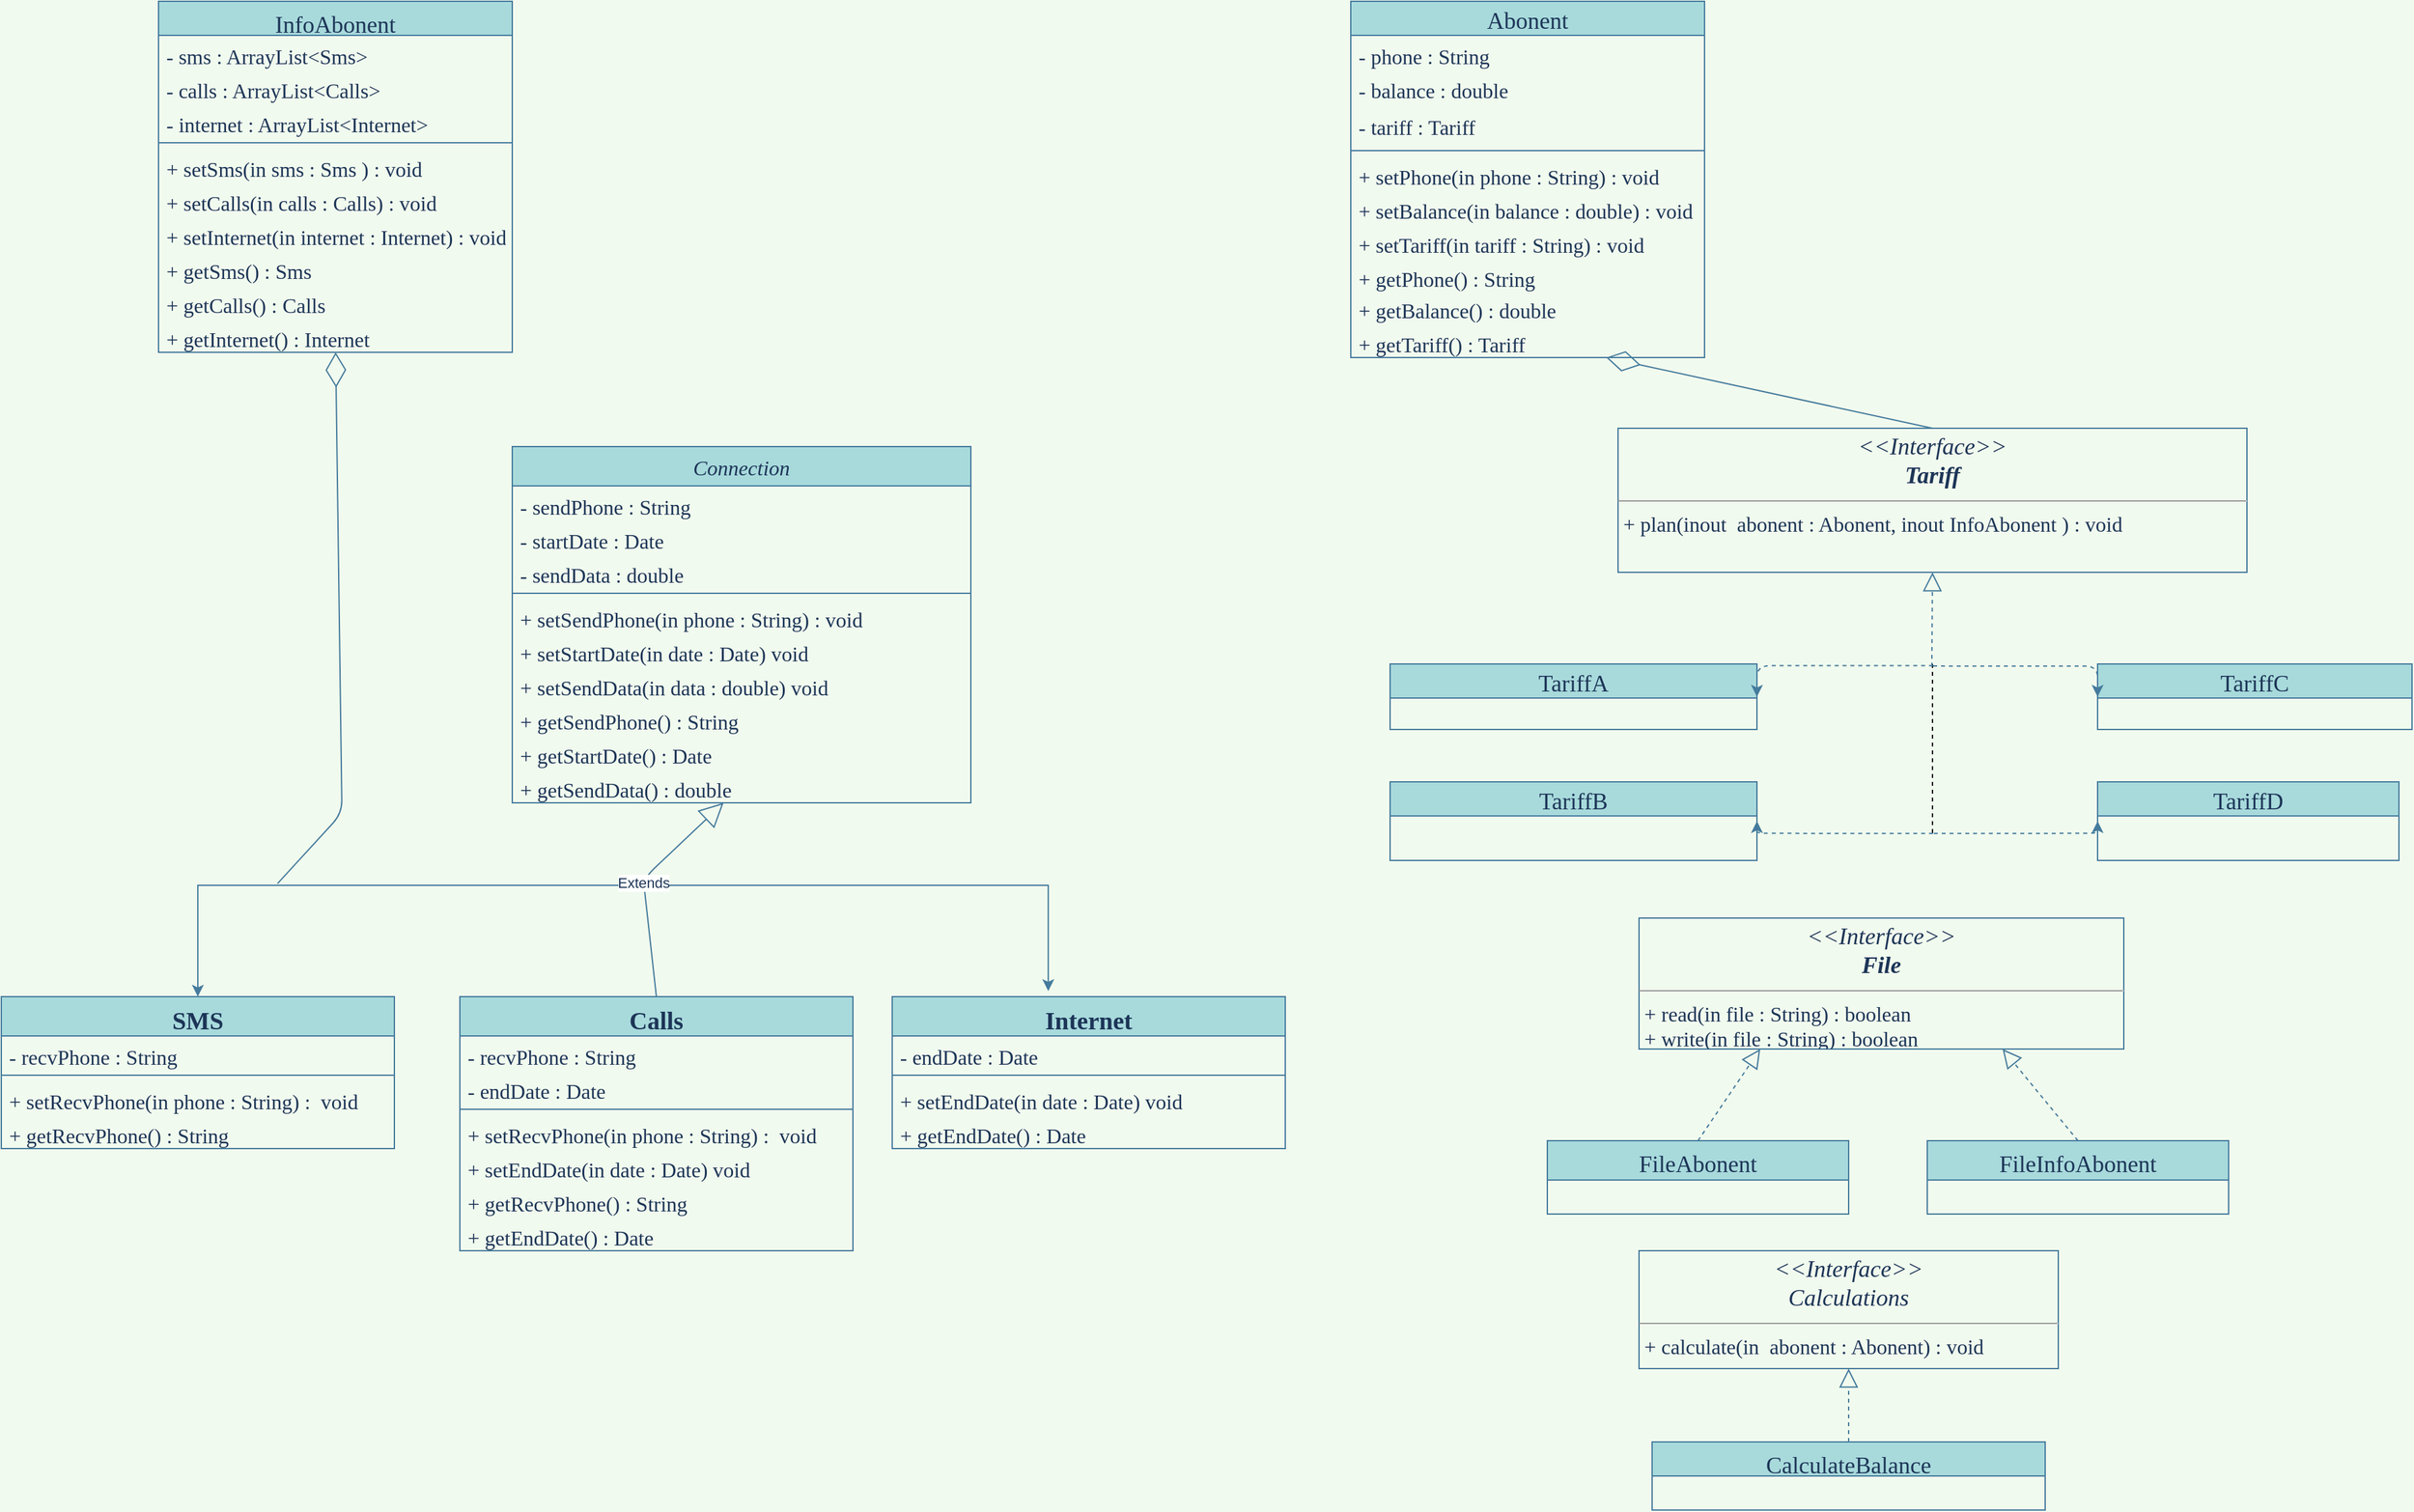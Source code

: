 <mxfile version="14.4.3" type="github">
  <diagram id="C5RBs43oDa-KdzZeNtuy" name="Page-1">
    <mxGraphModel dx="4415" dy="1150" grid="1" gridSize="10" guides="1" tooltips="1" connect="1" arrows="1" fold="1" page="1" pageScale="1" pageWidth="2339" pageHeight="3300" background="#F1FAEE" math="0" shadow="0">
      <root>
        <mxCell id="WIyWlLk6GJQsqaUBKTNV-0" />
        <mxCell id="WIyWlLk6GJQsqaUBKTNV-1" parent="WIyWlLk6GJQsqaUBKTNV-0" />
        <mxCell id="-j5h9N0yyB-RBr9caFXl-3" value="Abonent" style="swimlane;fontStyle=0;childLayout=stackLayout;horizontal=1;startSize=26;horizontalStack=0;resizeParent=1;resizeParentMax=0;resizeLast=0;collapsible=1;marginBottom=0;fontFamily=Times New Roman;fontSize=18;strokeColor=#457B9D;fontColor=#1D3557;fillColor=#A8DADC;" parent="WIyWlLk6GJQsqaUBKTNV-1" vertex="1">
          <mxGeometry x="280" y="40" width="270" height="272" as="geometry">
            <mxRectangle x="310" y="70" width="90" height="30" as="alternateBounds" />
          </mxGeometry>
        </mxCell>
        <mxCell id="-j5h9N0yyB-RBr9caFXl-4" value="- phone : String" style="text;strokeColor=none;fillColor=none;align=left;verticalAlign=top;spacingLeft=4;spacingRight=4;overflow=hidden;rotatable=0;points=[[0,0.5],[1,0.5]];portConstraint=eastwest;fontFamily=Times New Roman;fontSize=16;fontColor=#1D3557;" parent="-j5h9N0yyB-RBr9caFXl-3" vertex="1">
          <mxGeometry y="26" width="270" height="26" as="geometry" />
        </mxCell>
        <mxCell id="-j5h9N0yyB-RBr9caFXl-8" value="- balance : double" style="text;strokeColor=none;fillColor=none;align=left;verticalAlign=top;spacingLeft=4;spacingRight=4;overflow=hidden;rotatable=0;points=[[0,0.5],[1,0.5]];portConstraint=eastwest;fontFamily=Times New Roman;fontSize=16;fontColor=#1D3557;" parent="-j5h9N0yyB-RBr9caFXl-3" vertex="1">
          <mxGeometry y="52" width="270" height="28" as="geometry" />
        </mxCell>
        <mxCell id="-j5h9N0yyB-RBr9caFXl-6" value="- tariff : Tariff" style="text;strokeColor=none;fillColor=none;align=left;verticalAlign=top;spacingLeft=4;spacingRight=4;overflow=hidden;rotatable=0;points=[[0,0.5],[1,0.5]];portConstraint=eastwest;fontFamily=Times New Roman;fontSize=16;fontColor=#1D3557;" parent="-j5h9N0yyB-RBr9caFXl-3" vertex="1">
          <mxGeometry y="80" width="270" height="30" as="geometry" />
        </mxCell>
        <mxCell id="-j5h9N0yyB-RBr9caFXl-13" value="" style="line;strokeWidth=1;fillColor=none;align=left;verticalAlign=middle;spacingTop=-1;spacingLeft=3;spacingRight=3;rotatable=0;labelPosition=right;points=[];portConstraint=eastwest;fontFamily=Times New Roman;fontSize=16;strokeColor=#457B9D;fontColor=#1D3557;labelBackgroundColor=#F1FAEE;" parent="-j5h9N0yyB-RBr9caFXl-3" vertex="1">
          <mxGeometry y="110" width="270" height="8" as="geometry" />
        </mxCell>
        <mxCell id="-j5h9N0yyB-RBr9caFXl-12" value="+ setPhone(in phone : String) : void" style="text;strokeColor=none;fillColor=none;align=left;verticalAlign=top;spacingLeft=4;spacingRight=4;overflow=hidden;rotatable=0;points=[[0,0.5],[1,0.5]];portConstraint=eastwest;fontFamily=Times New Roman;fontSize=16;fontColor=#1D3557;" parent="-j5h9N0yyB-RBr9caFXl-3" vertex="1">
          <mxGeometry y="118" width="270" height="26" as="geometry" />
        </mxCell>
        <mxCell id="-j5h9N0yyB-RBr9caFXl-14" value="+ setBalance(in balance : double) : void" style="text;strokeColor=none;fillColor=none;align=left;verticalAlign=top;spacingLeft=4;spacingRight=4;overflow=hidden;rotatable=0;points=[[0,0.5],[1,0.5]];portConstraint=eastwest;fontFamily=Times New Roman;fontSize=16;fontColor=#1D3557;" parent="-j5h9N0yyB-RBr9caFXl-3" vertex="1">
          <mxGeometry y="144" width="270" height="26" as="geometry" />
        </mxCell>
        <mxCell id="-j5h9N0yyB-RBr9caFXl-15" value="+ setTariff(in tariff : String) : void" style="text;strokeColor=none;fillColor=none;align=left;verticalAlign=top;spacingLeft=4;spacingRight=4;overflow=hidden;rotatable=0;points=[[0,0.5],[1,0.5]];portConstraint=eastwest;fontFamily=Times New Roman;fontSize=16;fontColor=#1D3557;" parent="-j5h9N0yyB-RBr9caFXl-3" vertex="1">
          <mxGeometry y="170" width="270" height="26" as="geometry" />
        </mxCell>
        <mxCell id="-j5h9N0yyB-RBr9caFXl-16" value="+ getPhone() : String" style="text;strokeColor=none;fillColor=none;align=left;verticalAlign=top;spacingLeft=4;spacingRight=4;overflow=hidden;rotatable=0;points=[[0,0.5],[1,0.5]];portConstraint=eastwest;fontFamily=Times New Roman;fontSize=16;fontColor=#1D3557;" parent="-j5h9N0yyB-RBr9caFXl-3" vertex="1">
          <mxGeometry y="196" width="270" height="24" as="geometry" />
        </mxCell>
        <mxCell id="-j5h9N0yyB-RBr9caFXl-17" value="+ getBalance() : double" style="text;strokeColor=none;fillColor=none;align=left;verticalAlign=top;spacingLeft=4;spacingRight=4;overflow=hidden;rotatable=0;points=[[0,0.5],[1,0.5]];portConstraint=eastwest;fontFamily=Times New Roman;fontSize=16;fontColor=#1D3557;" parent="-j5h9N0yyB-RBr9caFXl-3" vertex="1">
          <mxGeometry y="220" width="270" height="26" as="geometry" />
        </mxCell>
        <mxCell id="-j5h9N0yyB-RBr9caFXl-18" value="+ getTariff() : Tariff" style="text;strokeColor=none;fillColor=none;align=left;verticalAlign=top;spacingLeft=4;spacingRight=4;overflow=hidden;rotatable=0;points=[[0,0.5],[1,0.5]];portConstraint=eastwest;fontFamily=Times New Roman;fontSize=16;fontColor=#1D3557;" parent="-j5h9N0yyB-RBr9caFXl-3" vertex="1">
          <mxGeometry y="246" width="270" height="26" as="geometry" />
        </mxCell>
        <mxCell id="-j5h9N0yyB-RBr9caFXl-19" value="InfoAbonent" style="swimlane;fontStyle=0;align=center;verticalAlign=top;childLayout=stackLayout;horizontal=1;startSize=26;horizontalStack=0;resizeParent=1;resizeParentMax=0;resizeLast=0;collapsible=1;marginBottom=0;fontFamily=Times New Roman;fontSize=18;strokeColor=#457B9D;fontColor=#1D3557;fillColor=#A8DADC;" parent="WIyWlLk6GJQsqaUBKTNV-1" vertex="1">
          <mxGeometry x="-630" y="40" width="270" height="268" as="geometry" />
        </mxCell>
        <mxCell id="-j5h9N0yyB-RBr9caFXl-20" value="- sms : ArrayList&lt;Sms&gt; " style="text;strokeColor=none;fillColor=none;align=left;verticalAlign=top;spacingLeft=4;spacingRight=4;overflow=hidden;rotatable=0;points=[[0,0.5],[1,0.5]];portConstraint=eastwest;fontFamily=Times New Roman;fontSize=16;fontColor=#1D3557;" parent="-j5h9N0yyB-RBr9caFXl-19" vertex="1">
          <mxGeometry y="26" width="270" height="26" as="geometry" />
        </mxCell>
        <mxCell id="-j5h9N0yyB-RBr9caFXl-23" value="- calls : ArrayList&lt;Calls&gt;" style="text;strokeColor=none;fillColor=none;align=left;verticalAlign=top;spacingLeft=4;spacingRight=4;overflow=hidden;rotatable=0;points=[[0,0.5],[1,0.5]];portConstraint=eastwest;fontFamily=Times New Roman;fontSize=16;fontColor=#1D3557;" parent="-j5h9N0yyB-RBr9caFXl-19" vertex="1">
          <mxGeometry y="52" width="270" height="26" as="geometry" />
        </mxCell>
        <mxCell id="-j5h9N0yyB-RBr9caFXl-24" value="- internet : ArrayList&lt;Internet&gt;" style="text;strokeColor=none;fillColor=none;align=left;verticalAlign=top;spacingLeft=4;spacingRight=4;overflow=hidden;rotatable=0;points=[[0,0.5],[1,0.5]];portConstraint=eastwest;fontFamily=Times New Roman;fontSize=16;fontColor=#1D3557;" parent="-j5h9N0yyB-RBr9caFXl-19" vertex="1">
          <mxGeometry y="78" width="270" height="26" as="geometry" />
        </mxCell>
        <mxCell id="-j5h9N0yyB-RBr9caFXl-21" value="" style="line;strokeWidth=1;fillColor=none;align=left;verticalAlign=middle;spacingTop=-1;spacingLeft=3;spacingRight=3;rotatable=0;labelPosition=right;points=[];portConstraint=eastwest;strokeColor=#457B9D;fontColor=#1D3557;labelBackgroundColor=#F1FAEE;" parent="-j5h9N0yyB-RBr9caFXl-19" vertex="1">
          <mxGeometry y="104" width="270" height="8" as="geometry" />
        </mxCell>
        <mxCell id="-j5h9N0yyB-RBr9caFXl-22" value="+ setSms(in sms : Sms ) : void" style="text;strokeColor=none;fillColor=none;align=left;verticalAlign=top;spacingLeft=4;spacingRight=4;overflow=hidden;rotatable=0;points=[[0,0.5],[1,0.5]];portConstraint=eastwest;fontFamily=Times New Roman;fontSize=16;fontColor=#1D3557;" parent="-j5h9N0yyB-RBr9caFXl-19" vertex="1">
          <mxGeometry y="112" width="270" height="26" as="geometry" />
        </mxCell>
        <mxCell id="-j5h9N0yyB-RBr9caFXl-25" value="+ setCalls(in calls : Calls) : void" style="text;strokeColor=none;fillColor=none;align=left;verticalAlign=top;spacingLeft=4;spacingRight=4;overflow=hidden;rotatable=0;points=[[0,0.5],[1,0.5]];portConstraint=eastwest;fontFamily=Times New Roman;fontSize=16;fontColor=#1D3557;" parent="-j5h9N0yyB-RBr9caFXl-19" vertex="1">
          <mxGeometry y="138" width="270" height="26" as="geometry" />
        </mxCell>
        <mxCell id="-j5h9N0yyB-RBr9caFXl-26" value="+ setInternet(in internet : Internet) : void" style="text;strokeColor=none;fillColor=none;align=left;verticalAlign=top;spacingLeft=4;spacingRight=4;overflow=hidden;rotatable=0;points=[[0,0.5],[1,0.5]];portConstraint=eastwest;fontFamily=Times New Roman;fontSize=16;fontColor=#1D3557;" parent="-j5h9N0yyB-RBr9caFXl-19" vertex="1">
          <mxGeometry y="164" width="270" height="26" as="geometry" />
        </mxCell>
        <mxCell id="-j5h9N0yyB-RBr9caFXl-27" value="+ getSms() : Sms" style="text;strokeColor=none;fillColor=none;align=left;verticalAlign=top;spacingLeft=4;spacingRight=4;overflow=hidden;rotatable=0;points=[[0,0.5],[1,0.5]];portConstraint=eastwest;fontFamily=Times New Roman;fontSize=16;fontColor=#1D3557;" parent="-j5h9N0yyB-RBr9caFXl-19" vertex="1">
          <mxGeometry y="190" width="270" height="26" as="geometry" />
        </mxCell>
        <mxCell id="-j5h9N0yyB-RBr9caFXl-28" value="+ getCalls() : Calls" style="text;strokeColor=none;fillColor=none;align=left;verticalAlign=top;spacingLeft=4;spacingRight=4;overflow=hidden;rotatable=0;points=[[0,0.5],[1,0.5]];portConstraint=eastwest;fontFamily=Times New Roman;fontSize=16;fontColor=#1D3557;" parent="-j5h9N0yyB-RBr9caFXl-19" vertex="1">
          <mxGeometry y="216" width="270" height="26" as="geometry" />
        </mxCell>
        <mxCell id="-j5h9N0yyB-RBr9caFXl-29" value="+ getInternet() : Internet" style="text;strokeColor=none;fillColor=none;align=left;verticalAlign=top;spacingLeft=4;spacingRight=4;overflow=hidden;rotatable=0;points=[[0,0.5],[1,0.5]];portConstraint=eastwest;fontFamily=Times New Roman;fontSize=16;fontColor=#1D3557;" parent="-j5h9N0yyB-RBr9caFXl-19" vertex="1">
          <mxGeometry y="242" width="270" height="26" as="geometry" />
        </mxCell>
        <mxCell id="-j5h9N0yyB-RBr9caFXl-64" value="&lt;p style=&quot;margin: 4px 0px 0px ; text-align: center ; font-size: 18px&quot;&gt;&lt;font style=&quot;font-size: 18px&quot; face=&quot;Times New Roman&quot;&gt;&lt;i&gt;&amp;lt;&amp;lt;Interface&amp;gt;&amp;gt;&lt;br&gt;&lt;b&gt;File&lt;/b&gt;&lt;/i&gt;&lt;br&gt;&lt;/font&gt;&lt;/p&gt;&lt;hr style=&quot;font-size: 16px&quot; size=&quot;1&quot;&gt;&lt;p style=&quot;margin: 0px 0px 0px 4px ; font-size: 16px&quot;&gt;&lt;font style=&quot;font-size: 16px&quot; face=&quot;Times New Roman&quot;&gt;+ read(in file : String) : boolean&lt;/font&gt;&lt;/p&gt;&lt;p style=&quot;margin: 0px 0px 0px 4px ; font-size: 16px&quot;&gt;&lt;font style=&quot;font-size: 16px&quot; face=&quot;Times New Roman&quot;&gt;+ write(in file : String) : boolean&lt;/font&gt;&lt;/p&gt;&lt;p style=&quot;margin: 0px 0px 0px 4px ; font-size: 16px&quot;&gt;&lt;font style=&quot;font-size: 16px&quot; face=&quot;Times New Roman&quot;&gt;&lt;br&gt;&lt;/font&gt;&lt;/p&gt;&lt;p style=&quot;margin: 0px 0px 0px 4px ; font-size: 16px&quot;&gt;&lt;font style=&quot;font-size: 16px&quot; face=&quot;Times New Roman&quot;&gt;&lt;br&gt;&lt;/font&gt;&lt;/p&gt;&lt;hr style=&quot;font-size: 16px&quot; size=&quot;1&quot;&gt;" style="verticalAlign=top;align=left;overflow=fill;fontSize=12;fontFamily=Helvetica;html=1;strokeColor=#457B9D;fontColor=#1D3557;fillColor=none;" parent="WIyWlLk6GJQsqaUBKTNV-1" vertex="1">
          <mxGeometry x="500" y="740" width="370" height="100" as="geometry" />
        </mxCell>
        <mxCell id="-j5h9N0yyB-RBr9caFXl-67" value="FileAbonent" style="swimlane;fontStyle=0;align=center;verticalAlign=top;childLayout=stackLayout;horizontal=1;startSize=30;horizontalStack=0;resizeParent=1;resizeParentMax=0;resizeLast=0;collapsible=1;marginBottom=0;fillColor=#A8DADC;fontFamily=Times New Roman;fontSize=18;strokeColor=#457B9D;fontColor=#1D3557;" parent="WIyWlLk6GJQsqaUBKTNV-1" vertex="1">
          <mxGeometry x="430" y="910" width="230" height="56" as="geometry" />
        </mxCell>
        <mxCell id="-j5h9N0yyB-RBr9caFXl-77" value="FileInfoAbonent" style="swimlane;fontStyle=0;align=center;verticalAlign=top;childLayout=stackLayout;horizontal=1;startSize=30;horizontalStack=0;resizeParent=1;resizeParentMax=0;resizeLast=0;collapsible=1;marginBottom=0;fillColor=#A8DADC;fontFamily=Times New Roman;fontSize=18;strokeColor=#457B9D;fontColor=#1D3557;" parent="WIyWlLk6GJQsqaUBKTNV-1" vertex="1">
          <mxGeometry x="720" y="910" width="230" height="56" as="geometry" />
        </mxCell>
        <mxCell id="-j5h9N0yyB-RBr9caFXl-86" value="&lt;p style=&quot;margin: 4px 0px 0px ; text-align: center ; font-size: 18px&quot;&gt;&lt;font style=&quot;font-size: 18px&quot; face=&quot;Times New Roman&quot;&gt;&lt;i&gt;&amp;lt;&amp;lt;Interface&amp;gt;&amp;gt;&lt;br&gt;Calculations&lt;/i&gt;&lt;br&gt;&lt;/font&gt;&lt;/p&gt;&lt;hr style=&quot;font-size: 16px&quot; size=&quot;1&quot;&gt;&lt;p style=&quot;margin: 0px 0px 0px 4px ; font-size: 16px&quot;&gt;&lt;font style=&quot;font-size: 16px&quot; face=&quot;Times New Roman&quot;&gt;+ calculate(in&amp;nbsp; abonent : Abonent) : void&lt;br&gt;&lt;/font&gt;&lt;/p&gt;&lt;br&gt;&lt;hr style=&quot;font-size: 16px&quot; size=&quot;1&quot;&gt;" style="verticalAlign=top;align=left;overflow=fill;fontSize=12;fontFamily=Helvetica;html=1;fillColor=none;strokeColor=#457B9D;fontColor=#1D3557;" parent="WIyWlLk6GJQsqaUBKTNV-1" vertex="1">
          <mxGeometry x="500" y="994" width="320" height="90" as="geometry" />
        </mxCell>
        <mxCell id="-j5h9N0yyB-RBr9caFXl-87" value="CalculateBalance" style="swimlane;fontStyle=0;align=center;verticalAlign=top;childLayout=stackLayout;horizontal=1;startSize=26;horizontalStack=0;resizeParent=1;resizeParentMax=0;resizeLast=0;collapsible=1;marginBottom=0;fontFamily=Times New Roman;fontSize=18;strokeColor=#457B9D;fontColor=#1D3557;fillColor=#A8DADC;" parent="WIyWlLk6GJQsqaUBKTNV-1" vertex="1">
          <mxGeometry x="510" y="1140" width="300" height="52" as="geometry" />
        </mxCell>
        <mxCell id="-j5h9N0yyB-RBr9caFXl-91" value="&lt;p style=&quot;margin: 4px 0px 0px ; text-align: center ; font-size: 18px&quot;&gt;&lt;font style=&quot;font-size: 18px&quot; face=&quot;Times New Roman&quot;&gt;&lt;i&gt;&amp;lt;&amp;lt;Interface&amp;gt;&amp;gt;&lt;br&gt;&lt;b&gt;Tariff&lt;/b&gt;&lt;/i&gt;&lt;br&gt;&lt;/font&gt;&lt;/p&gt;&lt;hr style=&quot;font-size: 16px&quot; size=&quot;1&quot;&gt;&lt;p style=&quot;margin: 0px 0px 0px 4px ; font-size: 16px&quot;&gt;&lt;font style=&quot;font-size: 16px&quot; face=&quot;Times New Roman&quot;&gt;+ plan(inout&amp;nbsp; abonent : Abonent, inout InfoAbonent ) : void&lt;br&gt;&lt;/font&gt;&lt;/p&gt;&lt;p style=&quot;margin: 0px 0px 0px 4px ; font-size: 16px&quot;&gt;&lt;font style=&quot;font-size: 16px&quot; face=&quot;Times New Roman&quot;&gt;&lt;br&gt;&lt;/font&gt;&lt;/p&gt;&lt;br&gt;&lt;hr style=&quot;font-size: 16px&quot; size=&quot;1&quot;&gt;" style="verticalAlign=top;align=left;overflow=fill;fontSize=12;fontFamily=Helvetica;html=1;fillColor=none;strokeColor=#457B9D;fontColor=#1D3557;" parent="WIyWlLk6GJQsqaUBKTNV-1" vertex="1">
          <mxGeometry x="484" y="366" width="480" height="110" as="geometry" />
        </mxCell>
        <mxCell id="hqljsWDpB1P_AWVX5IQo-0" value="TariffA" style="swimlane;fontStyle=0;childLayout=stackLayout;horizontal=1;startSize=26;horizontalStack=0;resizeParent=1;resizeParentMax=0;resizeLast=0;collapsible=1;marginBottom=0;fontFamily=Times New Roman;fontSize=18;strokeColor=#457B9D;fontColor=#1D3557;fillColor=#A8DADC;" parent="WIyWlLk6GJQsqaUBKTNV-1" vertex="1">
          <mxGeometry x="310" y="546" width="280" height="50" as="geometry" />
        </mxCell>
        <mxCell id="hqljsWDpB1P_AWVX5IQo-4" value="TariffB" style="swimlane;fontStyle=0;childLayout=stackLayout;horizontal=1;startSize=26;horizontalStack=0;resizeParent=1;resizeParentMax=0;resizeLast=0;collapsible=1;marginBottom=0;fontFamily=Times New Roman;fontSize=18;strokeColor=#457B9D;fontColor=#1D3557;fillColor=#A8DADC;" parent="WIyWlLk6GJQsqaUBKTNV-1" vertex="1">
          <mxGeometry x="310" y="636" width="280" height="60" as="geometry" />
        </mxCell>
        <mxCell id="hqljsWDpB1P_AWVX5IQo-6" value="TariffC" style="swimlane;fontStyle=0;childLayout=stackLayout;horizontal=1;startSize=26;horizontalStack=0;resizeParent=1;resizeParentMax=0;resizeLast=0;collapsible=1;marginBottom=0;fontFamily=Times New Roman;fontSize=18;strokeColor=#457B9D;fontColor=#1D3557;fillColor=#A8DADC;" parent="WIyWlLk6GJQsqaUBKTNV-1" vertex="1">
          <mxGeometry x="850" y="546" width="240" height="50" as="geometry" />
        </mxCell>
        <mxCell id="hqljsWDpB1P_AWVX5IQo-11" value="TariffD" style="swimlane;fontStyle=0;childLayout=stackLayout;horizontal=1;startSize=26;horizontalStack=0;resizeParent=1;resizeParentMax=0;resizeLast=0;collapsible=1;marginBottom=0;fontFamily=Times New Roman;fontSize=18;strokeColor=#457B9D;fontColor=#1D3557;fillColor=#A8DADC;" parent="WIyWlLk6GJQsqaUBKTNV-1" vertex="1">
          <mxGeometry x="850" y="636" width="230" height="60" as="geometry" />
        </mxCell>
        <mxCell id="ZpLnJ7WNqYZ6i3Wv0O2w-1" value="SMS" style="swimlane;fontStyle=1;align=center;verticalAlign=top;childLayout=stackLayout;horizontal=1;startSize=30;horizontalStack=0;resizeParent=1;resizeParentMax=0;resizeLast=0;collapsible=1;marginBottom=0;fontFamily=Times New Roman;fontSize=19;fillColor=#A8DADC;strokeColor=#457B9D;fontColor=#1D3557;" vertex="1" parent="WIyWlLk6GJQsqaUBKTNV-1">
          <mxGeometry x="-750" y="800" width="300" height="116" as="geometry" />
        </mxCell>
        <mxCell id="ZpLnJ7WNqYZ6i3Wv0O2w-5" value="- recvPhone : String" style="text;strokeColor=none;fillColor=none;align=left;verticalAlign=top;spacingLeft=4;spacingRight=4;overflow=hidden;rotatable=0;points=[[0,0.5],[1,0.5]];portConstraint=eastwest;fontFamily=Times New Roman;fontSize=16;fontColor=#1D3557;" vertex="1" parent="ZpLnJ7WNqYZ6i3Wv0O2w-1">
          <mxGeometry y="30" width="300" height="26" as="geometry" />
        </mxCell>
        <mxCell id="ZpLnJ7WNqYZ6i3Wv0O2w-3" value="" style="line;strokeWidth=1;fillColor=none;align=left;verticalAlign=middle;spacingTop=-1;spacingLeft=3;spacingRight=3;rotatable=0;labelPosition=right;points=[];portConstraint=eastwest;strokeColor=#457B9D;fontColor=#1D3557;labelBackgroundColor=#F1FAEE;" vertex="1" parent="ZpLnJ7WNqYZ6i3Wv0O2w-1">
          <mxGeometry y="56" width="300" height="8" as="geometry" />
        </mxCell>
        <mxCell id="ZpLnJ7WNqYZ6i3Wv0O2w-7" value="+ setRecvPhone(in phone : String) :  void" style="text;strokeColor=none;fillColor=none;align=left;verticalAlign=top;spacingLeft=4;spacingRight=4;overflow=hidden;rotatable=0;points=[[0,0.5],[1,0.5]];portConstraint=eastwest;fontFamily=Times New Roman;fontSize=16;fontColor=#1D3557;" vertex="1" parent="ZpLnJ7WNqYZ6i3Wv0O2w-1">
          <mxGeometry y="64" width="300" height="26" as="geometry" />
        </mxCell>
        <mxCell id="ZpLnJ7WNqYZ6i3Wv0O2w-11" value="+ getRecvPhone() : String" style="text;strokeColor=none;fillColor=none;align=left;verticalAlign=top;spacingLeft=4;spacingRight=4;overflow=hidden;rotatable=0;points=[[0,0.5],[1,0.5]];portConstraint=eastwest;fontFamily=Times New Roman;fontSize=16;fontColor=#1D3557;" vertex="1" parent="ZpLnJ7WNqYZ6i3Wv0O2w-1">
          <mxGeometry y="90" width="300" height="26" as="geometry" />
        </mxCell>
        <mxCell id="ZpLnJ7WNqYZ6i3Wv0O2w-14" value="Calls" style="swimlane;fontStyle=1;align=center;verticalAlign=top;childLayout=stackLayout;horizontal=1;startSize=30;horizontalStack=0;resizeParent=1;resizeParentMax=0;resizeLast=0;collapsible=1;marginBottom=0;fontFamily=Times New Roman;fontSize=19;fillColor=#A8DADC;strokeColor=#457B9D;fontColor=#1D3557;" vertex="1" parent="WIyWlLk6GJQsqaUBKTNV-1">
          <mxGeometry x="-400" y="800" width="300" height="194" as="geometry" />
        </mxCell>
        <mxCell id="ZpLnJ7WNqYZ6i3Wv0O2w-16" value="- recvPhone : String" style="text;strokeColor=none;fillColor=none;align=left;verticalAlign=top;spacingLeft=4;spacingRight=4;overflow=hidden;rotatable=0;points=[[0,0.5],[1,0.5]];portConstraint=eastwest;fontFamily=Times New Roman;fontSize=16;fontColor=#1D3557;" vertex="1" parent="ZpLnJ7WNqYZ6i3Wv0O2w-14">
          <mxGeometry y="30" width="300" height="26" as="geometry" />
        </mxCell>
        <mxCell id="ZpLnJ7WNqYZ6i3Wv0O2w-17" value="- endDate : Date" style="text;strokeColor=none;fillColor=none;align=left;verticalAlign=top;spacingLeft=4;spacingRight=4;overflow=hidden;rotatable=0;points=[[0,0.5],[1,0.5]];portConstraint=eastwest;fontFamily=Times New Roman;fontSize=16;fontColor=#1D3557;" vertex="1" parent="ZpLnJ7WNqYZ6i3Wv0O2w-14">
          <mxGeometry y="56" width="300" height="26" as="geometry" />
        </mxCell>
        <mxCell id="ZpLnJ7WNqYZ6i3Wv0O2w-18" value="" style="line;strokeWidth=1;fillColor=none;align=left;verticalAlign=middle;spacingTop=-1;spacingLeft=3;spacingRight=3;rotatable=0;labelPosition=right;points=[];portConstraint=eastwest;strokeColor=#457B9D;fontColor=#1D3557;labelBackgroundColor=#F1FAEE;" vertex="1" parent="ZpLnJ7WNqYZ6i3Wv0O2w-14">
          <mxGeometry y="82" width="300" height="8" as="geometry" />
        </mxCell>
        <mxCell id="ZpLnJ7WNqYZ6i3Wv0O2w-20" value="+ setRecvPhone(in phone : String) :  void" style="text;strokeColor=none;fillColor=none;align=left;verticalAlign=top;spacingLeft=4;spacingRight=4;overflow=hidden;rotatable=0;points=[[0,0.5],[1,0.5]];portConstraint=eastwest;fontFamily=Times New Roman;fontSize=16;fontColor=#1D3557;" vertex="1" parent="ZpLnJ7WNqYZ6i3Wv0O2w-14">
          <mxGeometry y="90" width="300" height="26" as="geometry" />
        </mxCell>
        <mxCell id="ZpLnJ7WNqYZ6i3Wv0O2w-21" value="+ setEndDate(in date : Date) void" style="text;strokeColor=none;fillColor=none;align=left;verticalAlign=top;spacingLeft=4;spacingRight=4;overflow=hidden;rotatable=0;points=[[0,0.5],[1,0.5]];portConstraint=eastwest;fontFamily=Times New Roman;fontSize=16;fontColor=#1D3557;" vertex="1" parent="ZpLnJ7WNqYZ6i3Wv0O2w-14">
          <mxGeometry y="116" width="300" height="26" as="geometry" />
        </mxCell>
        <mxCell id="ZpLnJ7WNqYZ6i3Wv0O2w-23" value="+ getRecvPhone() : String" style="text;strokeColor=none;fillColor=none;align=left;verticalAlign=top;spacingLeft=4;spacingRight=4;overflow=hidden;rotatable=0;points=[[0,0.5],[1,0.5]];portConstraint=eastwest;fontFamily=Times New Roman;fontSize=16;fontColor=#1D3557;" vertex="1" parent="ZpLnJ7WNqYZ6i3Wv0O2w-14">
          <mxGeometry y="142" width="300" height="26" as="geometry" />
        </mxCell>
        <mxCell id="ZpLnJ7WNqYZ6i3Wv0O2w-24" value="+ getEndDate() : Date" style="text;strokeColor=none;fillColor=none;align=left;verticalAlign=top;spacingLeft=4;spacingRight=4;overflow=hidden;rotatable=0;points=[[0,0.5],[1,0.5]];portConstraint=eastwest;fontFamily=Times New Roman;fontSize=16;fontColor=#1D3557;" vertex="1" parent="ZpLnJ7WNqYZ6i3Wv0O2w-14">
          <mxGeometry y="168" width="300" height="26" as="geometry" />
        </mxCell>
        <mxCell id="ZpLnJ7WNqYZ6i3Wv0O2w-31" value="Internet" style="swimlane;fontStyle=1;align=center;verticalAlign=top;childLayout=stackLayout;horizontal=1;startSize=30;horizontalStack=0;resizeParent=1;resizeParentMax=0;resizeLast=0;collapsible=1;marginBottom=0;fontFamily=Times New Roman;fontSize=19;fillColor=#A8DADC;strokeColor=#457B9D;fontColor=#1D3557;" vertex="1" parent="WIyWlLk6GJQsqaUBKTNV-1">
          <mxGeometry x="-70" y="800" width="300" height="116" as="geometry" />
        </mxCell>
        <mxCell id="ZpLnJ7WNqYZ6i3Wv0O2w-33" value="- endDate : Date" style="text;strokeColor=none;fillColor=none;align=left;verticalAlign=top;spacingLeft=4;spacingRight=4;overflow=hidden;rotatable=0;points=[[0,0.5],[1,0.5]];portConstraint=eastwest;fontFamily=Times New Roman;fontSize=16;fontColor=#1D3557;" vertex="1" parent="ZpLnJ7WNqYZ6i3Wv0O2w-31">
          <mxGeometry y="30" width="300" height="26" as="geometry" />
        </mxCell>
        <mxCell id="ZpLnJ7WNqYZ6i3Wv0O2w-34" value="" style="line;strokeWidth=1;fillColor=none;align=left;verticalAlign=middle;spacingTop=-1;spacingLeft=3;spacingRight=3;rotatable=0;labelPosition=right;points=[];portConstraint=eastwest;strokeColor=#457B9D;fontColor=#1D3557;labelBackgroundColor=#F1FAEE;" vertex="1" parent="ZpLnJ7WNqYZ6i3Wv0O2w-31">
          <mxGeometry y="56" width="300" height="8" as="geometry" />
        </mxCell>
        <mxCell id="ZpLnJ7WNqYZ6i3Wv0O2w-37" value="+ setEndDate(in date : Date) void" style="text;strokeColor=none;fillColor=none;align=left;verticalAlign=top;spacingLeft=4;spacingRight=4;overflow=hidden;rotatable=0;points=[[0,0.5],[1,0.5]];portConstraint=eastwest;fontFamily=Times New Roman;fontSize=16;fontColor=#1D3557;" vertex="1" parent="ZpLnJ7WNqYZ6i3Wv0O2w-31">
          <mxGeometry y="64" width="300" height="26" as="geometry" />
        </mxCell>
        <mxCell id="ZpLnJ7WNqYZ6i3Wv0O2w-40" value="+ getEndDate() : Date" style="text;strokeColor=none;fillColor=none;align=left;verticalAlign=top;spacingLeft=4;spacingRight=4;overflow=hidden;rotatable=0;points=[[0,0.5],[1,0.5]];portConstraint=eastwest;fontFamily=Times New Roman;fontSize=16;fontColor=#1D3557;" vertex="1" parent="ZpLnJ7WNqYZ6i3Wv0O2w-31">
          <mxGeometry y="90" width="300" height="26" as="geometry" />
        </mxCell>
        <mxCell id="ZpLnJ7WNqYZ6i3Wv0O2w-41" value="Connection" style="swimlane;fontStyle=2;align=center;verticalAlign=top;childLayout=stackLayout;horizontal=1;startSize=30;horizontalStack=0;resizeParent=1;resizeParentMax=0;resizeLast=0;collapsible=1;marginBottom=0;fontFamily=Times New Roman;fontSize=16;fillColor=#A8DADC;strokeColor=#457B9D;fontColor=#1D3557;" vertex="1" parent="WIyWlLk6GJQsqaUBKTNV-1">
          <mxGeometry x="-360" y="380" width="350" height="272" as="geometry" />
        </mxCell>
        <mxCell id="ZpLnJ7WNqYZ6i3Wv0O2w-2" value="- sendPhone : String" style="text;strokeColor=none;fillColor=none;align=left;verticalAlign=top;spacingLeft=4;spacingRight=4;overflow=hidden;rotatable=0;points=[[0,0.5],[1,0.5]];portConstraint=eastwest;fontFamily=Times New Roman;fontSize=16;fontColor=#1D3557;" vertex="1" parent="ZpLnJ7WNqYZ6i3Wv0O2w-41">
          <mxGeometry y="30" width="350" height="26" as="geometry" />
        </mxCell>
        <mxCell id="ZpLnJ7WNqYZ6i3Wv0O2w-6" value="- startDate : Date" style="text;strokeColor=none;fillColor=none;align=left;verticalAlign=top;spacingLeft=4;spacingRight=4;overflow=hidden;rotatable=0;points=[[0,0.5],[1,0.5]];portConstraint=eastwest;fontFamily=Times New Roman;fontSize=16;fontColor=#1D3557;" vertex="1" parent="ZpLnJ7WNqYZ6i3Wv0O2w-41">
          <mxGeometry y="56" width="350" height="26" as="geometry" />
        </mxCell>
        <mxCell id="ZpLnJ7WNqYZ6i3Wv0O2w-30" value="- sendData : double" style="text;strokeColor=none;fillColor=none;align=left;verticalAlign=top;spacingLeft=4;spacingRight=4;overflow=hidden;rotatable=0;points=[[0,0.5],[1,0.5]];portConstraint=eastwest;fontFamily=Times New Roman;fontSize=16;fontColor=#1D3557;" vertex="1" parent="ZpLnJ7WNqYZ6i3Wv0O2w-41">
          <mxGeometry y="82" width="350" height="26" as="geometry" />
        </mxCell>
        <mxCell id="ZpLnJ7WNqYZ6i3Wv0O2w-43" value="" style="line;strokeWidth=1;fillColor=none;align=left;verticalAlign=middle;spacingTop=-1;spacingLeft=3;spacingRight=3;rotatable=0;labelPosition=right;points=[];portConstraint=eastwest;strokeColor=#457B9D;fontColor=#1D3557;labelBackgroundColor=#F1FAEE;" vertex="1" parent="ZpLnJ7WNqYZ6i3Wv0O2w-41">
          <mxGeometry y="108" width="350" height="8" as="geometry" />
        </mxCell>
        <mxCell id="ZpLnJ7WNqYZ6i3Wv0O2w-4" value="+ setSendPhone(in phone : String) : void" style="text;strokeColor=none;fillColor=none;align=left;verticalAlign=top;spacingLeft=4;spacingRight=4;overflow=hidden;rotatable=0;points=[[0,0.5],[1,0.5]];portConstraint=eastwest;fontFamily=Times New Roman;fontSize=16;fontColor=#1D3557;" vertex="1" parent="ZpLnJ7WNqYZ6i3Wv0O2w-41">
          <mxGeometry y="116" width="350" height="26" as="geometry" />
        </mxCell>
        <mxCell id="ZpLnJ7WNqYZ6i3Wv0O2w-8" value="+ setStartDate(in date : Date) void" style="text;strokeColor=none;fillColor=none;align=left;verticalAlign=top;spacingLeft=4;spacingRight=4;overflow=hidden;rotatable=0;points=[[0,0.5],[1,0.5]];portConstraint=eastwest;fontFamily=Times New Roman;fontSize=16;fontColor=#1D3557;" vertex="1" parent="ZpLnJ7WNqYZ6i3Wv0O2w-41">
          <mxGeometry y="142" width="350" height="26" as="geometry" />
        </mxCell>
        <mxCell id="ZpLnJ7WNqYZ6i3Wv0O2w-55" value="+ setSendData(in data : double) void" style="text;strokeColor=none;fillColor=none;align=left;verticalAlign=top;spacingLeft=4;spacingRight=4;overflow=hidden;rotatable=0;points=[[0,0.5],[1,0.5]];portConstraint=eastwest;fontFamily=Times New Roman;fontSize=16;fontColor=#1D3557;" vertex="1" parent="ZpLnJ7WNqYZ6i3Wv0O2w-41">
          <mxGeometry y="168" width="350" height="26" as="geometry" />
        </mxCell>
        <mxCell id="ZpLnJ7WNqYZ6i3Wv0O2w-9" value="+ getSendPhone() : String" style="text;strokeColor=none;fillColor=none;align=left;verticalAlign=top;spacingLeft=4;spacingRight=4;overflow=hidden;rotatable=0;points=[[0,0.5],[1,0.5]];portConstraint=eastwest;fontFamily=Times New Roman;fontSize=16;fontColor=#1D3557;" vertex="1" parent="ZpLnJ7WNqYZ6i3Wv0O2w-41">
          <mxGeometry y="194" width="350" height="26" as="geometry" />
        </mxCell>
        <mxCell id="ZpLnJ7WNqYZ6i3Wv0O2w-12" value="+ getStartDate() : Date" style="text;strokeColor=none;fillColor=none;align=left;verticalAlign=top;spacingLeft=4;spacingRight=4;overflow=hidden;rotatable=0;points=[[0,0.5],[1,0.5]];portConstraint=eastwest;fontFamily=Times New Roman;fontSize=16;fontColor=#1D3557;" vertex="1" parent="ZpLnJ7WNqYZ6i3Wv0O2w-41">
          <mxGeometry y="220" width="350" height="26" as="geometry" />
        </mxCell>
        <mxCell id="ZpLnJ7WNqYZ6i3Wv0O2w-56" value="+ getSendData() : double" style="text;strokeColor=none;fillColor=none;align=left;verticalAlign=top;spacingLeft=4;spacingRight=4;overflow=hidden;rotatable=0;points=[[0,0.5],[1,0.5]];portConstraint=eastwest;fontFamily=Times New Roman;fontSize=16;fontColor=#1D3557;" vertex="1" parent="ZpLnJ7WNqYZ6i3Wv0O2w-41">
          <mxGeometry y="246" width="350" height="26" as="geometry" />
        </mxCell>
        <mxCell id="ZpLnJ7WNqYZ6i3Wv0O2w-57" value="" style="endArrow=block;dashed=1;endFill=0;endSize=12;html=1;fontFamily=Times New Roman;fontSize=16;entryX=0.25;entryY=1;entryDx=0;entryDy=0;exitX=0.5;exitY=0;exitDx=0;exitDy=0;strokeColor=#457B9D;fontColor=#1D3557;labelBackgroundColor=#F1FAEE;" edge="1" parent="WIyWlLk6GJQsqaUBKTNV-1" source="-j5h9N0yyB-RBr9caFXl-67" target="-j5h9N0yyB-RBr9caFXl-64">
          <mxGeometry width="160" relative="1" as="geometry">
            <mxPoint x="590" y="970" as="sourcePoint" />
            <mxPoint x="750" y="970" as="targetPoint" />
          </mxGeometry>
        </mxCell>
        <mxCell id="ZpLnJ7WNqYZ6i3Wv0O2w-58" value="" style="endArrow=block;dashed=1;endFill=0;endSize=12;html=1;fontFamily=Times New Roman;fontSize=16;exitX=0.5;exitY=0;exitDx=0;exitDy=0;entryX=0.75;entryY=1;entryDx=0;entryDy=0;strokeColor=#457B9D;fontColor=#1D3557;labelBackgroundColor=#F1FAEE;" edge="1" parent="WIyWlLk6GJQsqaUBKTNV-1" source="-j5h9N0yyB-RBr9caFXl-77" target="-j5h9N0yyB-RBr9caFXl-64">
          <mxGeometry width="160" relative="1" as="geometry">
            <mxPoint x="590" y="970" as="sourcePoint" />
            <mxPoint x="670" y="910" as="targetPoint" />
          </mxGeometry>
        </mxCell>
        <mxCell id="ZpLnJ7WNqYZ6i3Wv0O2w-59" value="" style="endArrow=block;dashed=1;endFill=0;endSize=12;html=1;fontFamily=Times New Roman;fontSize=16;entryX=0.5;entryY=1;entryDx=0;entryDy=0;exitX=0.5;exitY=0;exitDx=0;exitDy=0;strokeColor=#457B9D;fontColor=#1D3557;labelBackgroundColor=#F1FAEE;" edge="1" parent="WIyWlLk6GJQsqaUBKTNV-1" source="-j5h9N0yyB-RBr9caFXl-87" target="-j5h9N0yyB-RBr9caFXl-86">
          <mxGeometry width="160" relative="1" as="geometry">
            <mxPoint x="610" y="1280" as="sourcePoint" />
            <mxPoint x="770" y="1280" as="targetPoint" />
          </mxGeometry>
        </mxCell>
        <mxCell id="ZpLnJ7WNqYZ6i3Wv0O2w-114" style="edgeStyle=orthogonalEdgeStyle;rounded=0;orthogonalLoop=1;jettySize=auto;html=1;entryX=0.397;entryY=-0.037;entryDx=0;entryDy=0;entryPerimeter=0;fontFamily=Times New Roman;fontSize=16;strokeColor=#457B9D;fontColor=#1D3557;labelBackgroundColor=#F1FAEE;" edge="1" parent="WIyWlLk6GJQsqaUBKTNV-1" source="ZpLnJ7WNqYZ6i3Wv0O2w-113" target="ZpLnJ7WNqYZ6i3Wv0O2w-31">
          <mxGeometry relative="1" as="geometry" />
        </mxCell>
        <mxCell id="ZpLnJ7WNqYZ6i3Wv0O2w-115" style="edgeStyle=orthogonalEdgeStyle;rounded=0;orthogonalLoop=1;jettySize=auto;html=1;entryX=0.5;entryY=0;entryDx=0;entryDy=0;fontFamily=Times New Roman;fontSize=16;strokeColor=#457B9D;fontColor=#1D3557;labelBackgroundColor=#F1FAEE;" edge="1" parent="WIyWlLk6GJQsqaUBKTNV-1" source="ZpLnJ7WNqYZ6i3Wv0O2w-113" target="ZpLnJ7WNqYZ6i3Wv0O2w-1">
          <mxGeometry relative="1" as="geometry" />
        </mxCell>
        <mxCell id="ZpLnJ7WNqYZ6i3Wv0O2w-113" value="" style="line;strokeWidth=1;fillColor=none;align=left;verticalAlign=middle;spacingTop=-1;spacingLeft=3;spacingRight=3;rotatable=0;labelPosition=right;points=[];portConstraint=eastwest;fontFamily=Times New Roman;fontSize=16;direction=west;strokeColor=#457B9D;fontColor=#1D3557;labelBackgroundColor=#F1FAEE;" vertex="1" parent="WIyWlLk6GJQsqaUBKTNV-1">
          <mxGeometry x="-550" y="710" width="540" height="10" as="geometry" />
        </mxCell>
        <mxCell id="ZpLnJ7WNqYZ6i3Wv0O2w-134" value="" style="endArrow=diamondThin;endFill=0;endSize=24;html=1;strokeColor=#457B9D;fillColor=#A8DADC;fontColor=#1D3557;exitX=0.98;exitY=0.633;exitDx=0;exitDy=0;exitPerimeter=0;" edge="1" parent="WIyWlLk6GJQsqaUBKTNV-1" source="ZpLnJ7WNqYZ6i3Wv0O2w-113" target="-j5h9N0yyB-RBr9caFXl-29">
          <mxGeometry width="160" relative="1" as="geometry">
            <mxPoint x="-20" y="760" as="sourcePoint" />
            <mxPoint x="200" y="510" as="targetPoint" />
            <Array as="points">
              <mxPoint x="-490" y="660" />
            </Array>
          </mxGeometry>
        </mxCell>
        <mxCell id="ZpLnJ7WNqYZ6i3Wv0O2w-135" value="" style="endArrow=diamondThin;endFill=0;endSize=24;html=1;strokeColor=#457B9D;fillColor=#A8DADC;fontColor=#1D3557;exitX=0.5;exitY=0;exitDx=0;exitDy=0;" edge="1" parent="WIyWlLk6GJQsqaUBKTNV-1" source="-j5h9N0yyB-RBr9caFXl-91" target="-j5h9N0yyB-RBr9caFXl-18">
          <mxGeometry width="160" relative="1" as="geometry">
            <mxPoint x="930" y="536" as="sourcePoint" />
            <mxPoint x="1090" y="536" as="targetPoint" />
          </mxGeometry>
        </mxCell>
        <mxCell id="ZpLnJ7WNqYZ6i3Wv0O2w-153" value="" style="line;strokeWidth=1;fillColor=none;align=left;verticalAlign=middle;spacingTop=-1;spacingLeft=3;spacingRight=3;rotatable=0;labelPosition=right;points=[];portConstraint=eastwest;rounded=0;sketch=0;fontColor=#1D3557;direction=south;dashed=1;" vertex="1" parent="WIyWlLk6GJQsqaUBKTNV-1">
          <mxGeometry x="720" y="546" width="8" height="130" as="geometry" />
        </mxCell>
        <mxCell id="ZpLnJ7WNqYZ6i3Wv0O2w-154" value="" style="edgeStyle=segmentEdgeStyle;endArrow=classic;html=1;strokeColor=#457B9D;fillColor=#A8DADC;fontColor=#1D3557;exitX=0.012;exitY=0.438;exitDx=0;exitDy=0;exitPerimeter=0;entryX=0;entryY=0.5;entryDx=0;entryDy=0;dashed=1;" edge="1" parent="WIyWlLk6GJQsqaUBKTNV-1" source="ZpLnJ7WNqYZ6i3Wv0O2w-153" target="hqljsWDpB1P_AWVX5IQo-6">
          <mxGeometry width="50" height="50" relative="1" as="geometry">
            <mxPoint x="850" y="626" as="sourcePoint" />
            <mxPoint x="900" y="576" as="targetPoint" />
          </mxGeometry>
        </mxCell>
        <mxCell id="ZpLnJ7WNqYZ6i3Wv0O2w-155" value="" style="edgeStyle=segmentEdgeStyle;endArrow=classic;html=1;strokeColor=#457B9D;fillColor=#A8DADC;fontColor=#1D3557;exitX=0.995;exitY=0.375;exitDx=0;exitDy=0;exitPerimeter=0;entryX=0;entryY=0.5;entryDx=0;entryDy=0;dashed=1;" edge="1" parent="WIyWlLk6GJQsqaUBKTNV-1" source="ZpLnJ7WNqYZ6i3Wv0O2w-153" target="hqljsWDpB1P_AWVX5IQo-11">
          <mxGeometry width="50" height="50" relative="1" as="geometry">
            <mxPoint x="860" y="666" as="sourcePoint" />
            <mxPoint x="910" y="616" as="targetPoint" />
          </mxGeometry>
        </mxCell>
        <mxCell id="ZpLnJ7WNqYZ6i3Wv0O2w-157" value="" style="edgeStyle=segmentEdgeStyle;endArrow=classic;html=1;strokeColor=#457B9D;fillColor=#A8DADC;fontColor=#1D3557;exitX=0.995;exitY=0.458;exitDx=0;exitDy=0;exitPerimeter=0;entryX=1;entryY=0.5;entryDx=0;entryDy=0;dashed=1;" edge="1" parent="WIyWlLk6GJQsqaUBKTNV-1" source="ZpLnJ7WNqYZ6i3Wv0O2w-153" target="hqljsWDpB1P_AWVX5IQo-4">
          <mxGeometry width="50" height="50" relative="1" as="geometry">
            <mxPoint x="860" y="666" as="sourcePoint" />
            <mxPoint x="910" y="616" as="targetPoint" />
          </mxGeometry>
        </mxCell>
        <mxCell id="ZpLnJ7WNqYZ6i3Wv0O2w-158" value="" style="edgeStyle=segmentEdgeStyle;endArrow=classic;html=1;strokeColor=#457B9D;fillColor=#A8DADC;fontColor=#1D3557;exitX=0.01;exitY=0.458;exitDx=0;exitDy=0;exitPerimeter=0;entryX=1;entryY=0.5;entryDx=0;entryDy=0;dashed=1;" edge="1" parent="WIyWlLk6GJQsqaUBKTNV-1" source="ZpLnJ7WNqYZ6i3Wv0O2w-153" target="hqljsWDpB1P_AWVX5IQo-0">
          <mxGeometry width="50" height="50" relative="1" as="geometry">
            <mxPoint x="860" y="666" as="sourcePoint" />
            <mxPoint x="910" y="616" as="targetPoint" />
          </mxGeometry>
        </mxCell>
        <mxCell id="ZpLnJ7WNqYZ6i3Wv0O2w-159" value="" style="endArrow=block;dashed=1;endFill=0;endSize=12;html=1;strokeColor=#457B9D;fillColor=#A8DADC;fontColor=#1D3557;exitX=0.015;exitY=0.563;exitDx=0;exitDy=0;exitPerimeter=0;entryX=0.5;entryY=1;entryDx=0;entryDy=0;" edge="1" parent="WIyWlLk6GJQsqaUBKTNV-1" source="ZpLnJ7WNqYZ6i3Wv0O2w-153" target="-j5h9N0yyB-RBr9caFXl-91">
          <mxGeometry width="160" relative="1" as="geometry">
            <mxPoint x="1240" y="936" as="sourcePoint" />
            <mxPoint x="1380" y="1046" as="targetPoint" />
          </mxGeometry>
        </mxCell>
        <mxCell id="ZpLnJ7WNqYZ6i3Wv0O2w-171" value="Extends" style="endArrow=block;endSize=16;endFill=0;html=1;strokeColor=#457B9D;fillColor=#A8DADC;fontColor=#1D3557;exitX=0.5;exitY=0;exitDx=0;exitDy=0;" edge="1" parent="WIyWlLk6GJQsqaUBKTNV-1" source="ZpLnJ7WNqYZ6i3Wv0O2w-14" target="ZpLnJ7WNqYZ6i3Wv0O2w-56">
          <mxGeometry width="160" relative="1" as="geometry">
            <mxPoint x="-370" y="570" as="sourcePoint" />
            <mxPoint x="-210" y="570" as="targetPoint" />
            <Array as="points">
              <mxPoint x="-260" y="710" />
            </Array>
          </mxGeometry>
        </mxCell>
      </root>
    </mxGraphModel>
  </diagram>
</mxfile>
